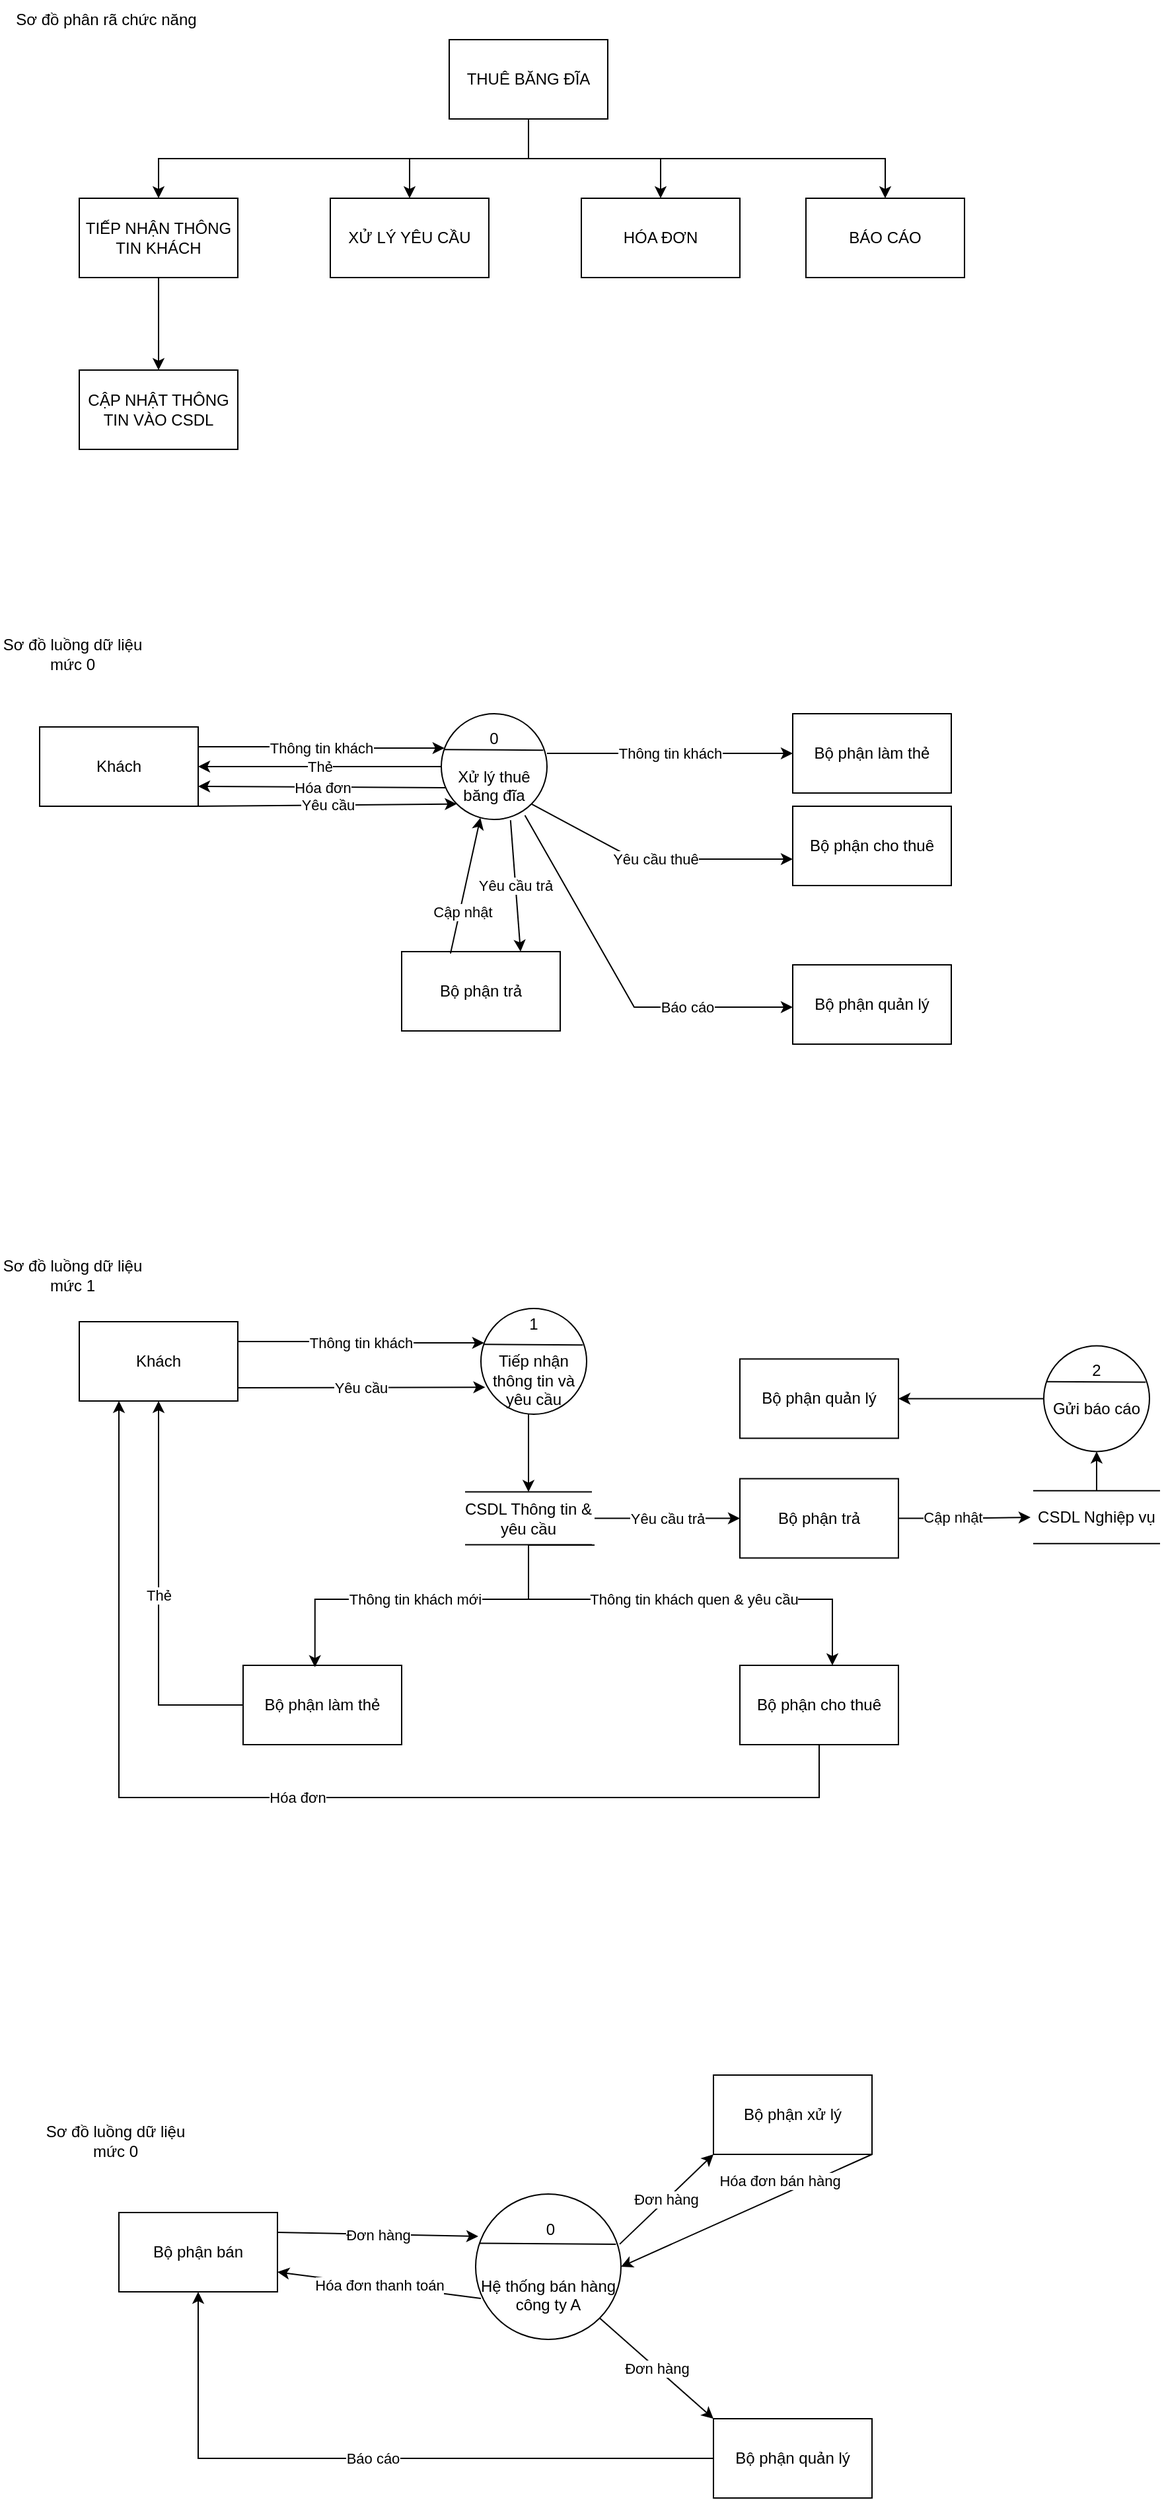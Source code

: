 <mxfile version="21.1.8" type="github">
  <diagram name="Trang-1" id="5px7r3D4sKR2rN02WqdL">
    <mxGraphModel dx="880" dy="444" grid="1" gridSize="10" guides="1" tooltips="1" connect="1" arrows="1" fold="1" page="1" pageScale="1" pageWidth="827" pageHeight="1169" math="0" shadow="0">
      <root>
        <mxCell id="0" />
        <mxCell id="1" parent="0" />
        <mxCell id="nj3y7SZ-2xfffU_VGILr-15" style="edgeStyle=orthogonalEdgeStyle;rounded=0;orthogonalLoop=1;jettySize=auto;html=1;entryX=0.5;entryY=0;entryDx=0;entryDy=0;" parent="1" source="KOxQfJe9zlFX1MplgHy2-1" target="KOxQfJe9zlFX1MplgHy2-2" edge="1">
          <mxGeometry relative="1" as="geometry">
            <Array as="points">
              <mxPoint x="440" y="170" />
              <mxPoint x="160" y="170" />
            </Array>
          </mxGeometry>
        </mxCell>
        <mxCell id="nj3y7SZ-2xfffU_VGILr-16" style="edgeStyle=orthogonalEdgeStyle;rounded=0;orthogonalLoop=1;jettySize=auto;html=1;entryX=0.5;entryY=0;entryDx=0;entryDy=0;" parent="1" source="KOxQfJe9zlFX1MplgHy2-1" target="KOxQfJe9zlFX1MplgHy2-4" edge="1">
          <mxGeometry relative="1" as="geometry" />
        </mxCell>
        <mxCell id="nj3y7SZ-2xfffU_VGILr-17" style="edgeStyle=orthogonalEdgeStyle;rounded=0;orthogonalLoop=1;jettySize=auto;html=1;entryX=0.5;entryY=0;entryDx=0;entryDy=0;" parent="1" source="KOxQfJe9zlFX1MplgHy2-1" target="KOxQfJe9zlFX1MplgHy2-6" edge="1">
          <mxGeometry relative="1" as="geometry">
            <Array as="points">
              <mxPoint x="440" y="170" />
              <mxPoint x="710" y="170" />
            </Array>
          </mxGeometry>
        </mxCell>
        <mxCell id="nj3y7SZ-2xfffU_VGILr-18" style="edgeStyle=orthogonalEdgeStyle;rounded=0;orthogonalLoop=1;jettySize=auto;html=1;entryX=0.5;entryY=0;entryDx=0;entryDy=0;" parent="1" source="KOxQfJe9zlFX1MplgHy2-1" target="KOxQfJe9zlFX1MplgHy2-5" edge="1">
          <mxGeometry relative="1" as="geometry" />
        </mxCell>
        <mxCell id="KOxQfJe9zlFX1MplgHy2-1" value="THUÊ BĂNG ĐĨA" style="rounded=0;whiteSpace=wrap;html=1;" parent="1" vertex="1">
          <mxGeometry x="380" y="80" width="120" height="60" as="geometry" />
        </mxCell>
        <mxCell id="nj3y7SZ-2xfffU_VGILr-19" style="edgeStyle=orthogonalEdgeStyle;rounded=0;orthogonalLoop=1;jettySize=auto;html=1;" parent="1" source="KOxQfJe9zlFX1MplgHy2-2" target="KOxQfJe9zlFX1MplgHy2-3" edge="1">
          <mxGeometry relative="1" as="geometry" />
        </mxCell>
        <mxCell id="KOxQfJe9zlFX1MplgHy2-2" value="TIẾP NHẬN THÔNG TIN KHÁCH" style="rounded=0;whiteSpace=wrap;html=1;" parent="1" vertex="1">
          <mxGeometry x="100" y="200" width="120" height="60" as="geometry" />
        </mxCell>
        <mxCell id="KOxQfJe9zlFX1MplgHy2-3" value="CẬP NHẬT THÔNG TIN VÀO CSDL" style="rounded=0;whiteSpace=wrap;html=1;" parent="1" vertex="1">
          <mxGeometry x="100" y="330" width="120" height="60" as="geometry" />
        </mxCell>
        <mxCell id="KOxQfJe9zlFX1MplgHy2-4" value="XỬ LÝ YÊU CẦU" style="rounded=0;whiteSpace=wrap;html=1;" parent="1" vertex="1">
          <mxGeometry x="290" y="200" width="120" height="60" as="geometry" />
        </mxCell>
        <mxCell id="KOxQfJe9zlFX1MplgHy2-5" value="HÓA ĐƠN" style="rounded=0;whiteSpace=wrap;html=1;" parent="1" vertex="1">
          <mxGeometry x="480" y="200" width="120" height="60" as="geometry" />
        </mxCell>
        <mxCell id="KOxQfJe9zlFX1MplgHy2-6" value="BÁO CÁO" style="rounded=0;whiteSpace=wrap;html=1;" parent="1" vertex="1">
          <mxGeometry x="650" y="200" width="120" height="60" as="geometry" />
        </mxCell>
        <mxCell id="KOxQfJe9zlFX1MplgHy2-7" value="Sơ đồ luồng dữ liệu mức 0" style="text;html=1;strokeColor=none;fillColor=none;align=center;verticalAlign=middle;whiteSpace=wrap;rounded=0;" parent="1" vertex="1">
          <mxGeometry x="40" y="520" width="110" height="50" as="geometry" />
        </mxCell>
        <mxCell id="KOxQfJe9zlFX1MplgHy2-8" value="Sơ đồ phân rã chức năng" style="text;html=1;align=center;verticalAlign=middle;resizable=0;points=[];autosize=1;strokeColor=none;fillColor=none;" parent="1" vertex="1">
          <mxGeometry x="40" y="50" width="160" height="30" as="geometry" />
        </mxCell>
        <mxCell id="nj3y7SZ-2xfffU_VGILr-7" value="Thẻ" style="edgeStyle=orthogonalEdgeStyle;rounded=0;orthogonalLoop=1;jettySize=auto;html=1;exitX=0;exitY=0.5;exitDx=0;exitDy=0;entryX=1;entryY=0.5;entryDx=0;entryDy=0;" parent="1" source="KOxQfJe9zlFX1MplgHy2-9" target="nj3y7SZ-2xfffU_VGILr-1" edge="1">
          <mxGeometry relative="1" as="geometry" />
        </mxCell>
        <mxCell id="KOxQfJe9zlFX1MplgHy2-9" value="0&lt;br&gt;&lt;br&gt;Xử lý thuê băng đĩa" style="ellipse;whiteSpace=wrap;html=1;aspect=fixed;" parent="1" vertex="1">
          <mxGeometry x="374" y="590" width="80" height="80" as="geometry" />
        </mxCell>
        <mxCell id="KOxQfJe9zlFX1MplgHy2-10" value="" style="endArrow=none;html=1;rounded=0;entryX=0.965;entryY=0.345;entryDx=0;entryDy=0;entryPerimeter=0;exitX=0.024;exitY=0.339;exitDx=0;exitDy=0;exitPerimeter=0;" parent="1" source="KOxQfJe9zlFX1MplgHy2-9" target="KOxQfJe9zlFX1MplgHy2-9" edge="1">
          <mxGeometry width="50" height="50" relative="1" as="geometry">
            <mxPoint x="374" y="620" as="sourcePoint" />
            <mxPoint x="424" y="570" as="targetPoint" />
          </mxGeometry>
        </mxCell>
        <mxCell id="nj3y7SZ-2xfffU_VGILr-3" value="Thông tin khách" style="edgeStyle=orthogonalEdgeStyle;rounded=0;orthogonalLoop=1;jettySize=auto;html=1;exitX=1;exitY=0.25;exitDx=0;exitDy=0;entryX=0.03;entryY=0.325;entryDx=0;entryDy=0;entryPerimeter=0;" parent="1" source="nj3y7SZ-2xfffU_VGILr-1" target="KOxQfJe9zlFX1MplgHy2-9" edge="1">
          <mxGeometry relative="1" as="geometry" />
        </mxCell>
        <mxCell id="nj3y7SZ-2xfffU_VGILr-1" value="Khách" style="rounded=0;whiteSpace=wrap;html=1;" parent="1" vertex="1">
          <mxGeometry x="70" y="600" width="120" height="60" as="geometry" />
        </mxCell>
        <mxCell id="nj3y7SZ-2xfffU_VGILr-2" value="Bộ phận làm thẻ" style="rounded=0;whiteSpace=wrap;html=1;" parent="1" vertex="1">
          <mxGeometry x="640" y="590" width="120" height="60" as="geometry" />
        </mxCell>
        <mxCell id="nj3y7SZ-2xfffU_VGILr-6" value="Hóa đơn" style="endArrow=classic;html=1;rounded=0;entryX=1;entryY=0.75;entryDx=0;entryDy=0;exitX=0.041;exitY=0.7;exitDx=0;exitDy=0;exitPerimeter=0;" parent="1" source="KOxQfJe9zlFX1MplgHy2-9" target="nj3y7SZ-2xfffU_VGILr-1" edge="1">
          <mxGeometry width="50" height="50" relative="1" as="geometry">
            <mxPoint x="360" y="580" as="sourcePoint" />
            <mxPoint x="410" y="530" as="targetPoint" />
          </mxGeometry>
        </mxCell>
        <mxCell id="nj3y7SZ-2xfffU_VGILr-10" value="Yêu cầu" style="endArrow=classic;html=1;rounded=0;exitX=1;exitY=1;exitDx=0;exitDy=0;entryX=0;entryY=1;entryDx=0;entryDy=0;" parent="1" source="nj3y7SZ-2xfffU_VGILr-1" target="KOxQfJe9zlFX1MplgHy2-9" edge="1">
          <mxGeometry width="50" height="50" relative="1" as="geometry">
            <mxPoint x="250" y="740" as="sourcePoint" />
            <mxPoint x="300" y="690" as="targetPoint" />
          </mxGeometry>
        </mxCell>
        <mxCell id="nj3y7SZ-2xfffU_VGILr-12" value="Bộ phận quản lý" style="rounded=0;whiteSpace=wrap;html=1;" parent="1" vertex="1">
          <mxGeometry x="640" y="780" width="120" height="60" as="geometry" />
        </mxCell>
        <mxCell id="nj3y7SZ-2xfffU_VGILr-20" value="Sơ đồ luồng dữ liệu mức 1" style="text;html=1;strokeColor=none;fillColor=none;align=center;verticalAlign=middle;whiteSpace=wrap;rounded=0;" parent="1" vertex="1">
          <mxGeometry x="40" y="990" width="110" height="50" as="geometry" />
        </mxCell>
        <mxCell id="nj3y7SZ-2xfffU_VGILr-23" value="1&lt;br&gt;&lt;br&gt;Tiếp nhận thông tin và yêu cầu" style="ellipse;whiteSpace=wrap;html=1;aspect=fixed;" parent="1" vertex="1">
          <mxGeometry x="404" y="1040" width="80" height="80" as="geometry" />
        </mxCell>
        <mxCell id="nj3y7SZ-2xfffU_VGILr-24" value="" style="endArrow=none;html=1;rounded=0;entryX=0.965;entryY=0.345;entryDx=0;entryDy=0;entryPerimeter=0;exitX=0.024;exitY=0.339;exitDx=0;exitDy=0;exitPerimeter=0;" parent="1" source="nj3y7SZ-2xfffU_VGILr-23" target="nj3y7SZ-2xfffU_VGILr-23" edge="1">
          <mxGeometry width="50" height="50" relative="1" as="geometry">
            <mxPoint x="404" y="1070" as="sourcePoint" />
            <mxPoint x="454" y="1020" as="targetPoint" />
          </mxGeometry>
        </mxCell>
        <mxCell id="nj3y7SZ-2xfffU_VGILr-25" value="Thông tin khách" style="edgeStyle=orthogonalEdgeStyle;rounded=0;orthogonalLoop=1;jettySize=auto;html=1;exitX=1;exitY=0.25;exitDx=0;exitDy=0;entryX=0.03;entryY=0.325;entryDx=0;entryDy=0;entryPerimeter=0;" parent="1" source="nj3y7SZ-2xfffU_VGILr-26" target="nj3y7SZ-2xfffU_VGILr-23" edge="1">
          <mxGeometry relative="1" as="geometry" />
        </mxCell>
        <mxCell id="nj3y7SZ-2xfffU_VGILr-26" value="Khách" style="rounded=0;whiteSpace=wrap;html=1;" parent="1" vertex="1">
          <mxGeometry x="100" y="1050" width="120" height="60" as="geometry" />
        </mxCell>
        <mxCell id="nj3y7SZ-2xfffU_VGILr-56" value="Thẻ" style="edgeStyle=orthogonalEdgeStyle;rounded=0;orthogonalLoop=1;jettySize=auto;html=1;entryX=0.5;entryY=1;entryDx=0;entryDy=0;" parent="1" source="nj3y7SZ-2xfffU_VGILr-27" target="nj3y7SZ-2xfffU_VGILr-26" edge="1">
          <mxGeometry relative="1" as="geometry" />
        </mxCell>
        <mxCell id="nj3y7SZ-2xfffU_VGILr-27" value="Bộ phận làm thẻ" style="rounded=0;whiteSpace=wrap;html=1;" parent="1" vertex="1">
          <mxGeometry x="224" y="1310" width="120" height="60" as="geometry" />
        </mxCell>
        <mxCell id="nj3y7SZ-2xfffU_VGILr-31" value="Bộ phận quản lý" style="rounded=0;whiteSpace=wrap;html=1;" parent="1" vertex="1">
          <mxGeometry x="600" y="1078.2" width="120" height="60" as="geometry" />
        </mxCell>
        <mxCell id="nj3y7SZ-2xfffU_VGILr-32" value="Yêu cầu" style="endArrow=classic;html=1;rounded=0;entryX=0.041;entryY=0.745;entryDx=0;entryDy=0;entryPerimeter=0;" parent="1" target="nj3y7SZ-2xfffU_VGILr-23" edge="1">
          <mxGeometry width="50" height="50" relative="1" as="geometry">
            <mxPoint x="220" y="1100" as="sourcePoint" />
            <mxPoint x="270" y="1050" as="targetPoint" />
          </mxGeometry>
        </mxCell>
        <mxCell id="nj3y7SZ-2xfffU_VGILr-35" value="Bộ phận cho thuê" style="rounded=0;whiteSpace=wrap;html=1;" parent="1" vertex="1">
          <mxGeometry x="640" y="660" width="120" height="60" as="geometry" />
        </mxCell>
        <mxCell id="nj3y7SZ-2xfffU_VGILr-38" value="Yêu cầu thuê" style="endArrow=classic;html=1;rounded=0;exitX=1;exitY=1;exitDx=0;exitDy=0;" parent="1" source="KOxQfJe9zlFX1MplgHy2-9" edge="1">
          <mxGeometry width="50" height="50" relative="1" as="geometry">
            <mxPoint x="590" y="750" as="sourcePoint" />
            <mxPoint x="640" y="700" as="targetPoint" />
            <Array as="points">
              <mxPoint x="520" y="700" />
            </Array>
          </mxGeometry>
        </mxCell>
        <mxCell id="nj3y7SZ-2xfffU_VGILr-40" value="Thông tin khách" style="endArrow=classic;html=1;rounded=0;entryX=0;entryY=0.5;entryDx=0;entryDy=0;" parent="1" target="nj3y7SZ-2xfffU_VGILr-2" edge="1">
          <mxGeometry width="50" height="50" relative="1" as="geometry">
            <mxPoint x="454" y="620" as="sourcePoint" />
            <mxPoint x="504" y="570" as="targetPoint" />
          </mxGeometry>
        </mxCell>
        <mxCell id="nj3y7SZ-2xfffU_VGILr-67" style="edgeStyle=orthogonalEdgeStyle;rounded=0;orthogonalLoop=1;jettySize=auto;html=1;exitX=0;exitY=0.5;exitDx=0;exitDy=0;" parent="1" source="nj3y7SZ-2xfffU_VGILr-41" target="nj3y7SZ-2xfffU_VGILr-31" edge="1">
          <mxGeometry relative="1" as="geometry">
            <Array as="points" />
          </mxGeometry>
        </mxCell>
        <mxCell id="nj3y7SZ-2xfffU_VGILr-41" value="2&lt;br&gt;&lt;br&gt;Gửi báo cáo&lt;br&gt;&amp;nbsp;" style="ellipse;whiteSpace=wrap;html=1;aspect=fixed;" parent="1" vertex="1">
          <mxGeometry x="830" y="1068.2" width="80" height="80" as="geometry" />
        </mxCell>
        <mxCell id="nj3y7SZ-2xfffU_VGILr-42" value="" style="endArrow=none;html=1;rounded=0;entryX=0.965;entryY=0.345;entryDx=0;entryDy=0;entryPerimeter=0;exitX=0.024;exitY=0.339;exitDx=0;exitDy=0;exitPerimeter=0;" parent="1" source="nj3y7SZ-2xfffU_VGILr-41" target="nj3y7SZ-2xfffU_VGILr-41" edge="1">
          <mxGeometry width="50" height="50" relative="1" as="geometry">
            <mxPoint x="470" y="1099.2" as="sourcePoint" />
            <mxPoint x="520" y="1049.2" as="targetPoint" />
          </mxGeometry>
        </mxCell>
        <mxCell id="nj3y7SZ-2xfffU_VGILr-60" value="Hóa đơn" style="edgeStyle=orthogonalEdgeStyle;rounded=0;orthogonalLoop=1;jettySize=auto;html=1;entryX=0.25;entryY=1;entryDx=0;entryDy=0;" parent="1" source="nj3y7SZ-2xfffU_VGILr-43" target="nj3y7SZ-2xfffU_VGILr-26" edge="1">
          <mxGeometry relative="1" as="geometry">
            <Array as="points">
              <mxPoint x="660" y="1410" />
              <mxPoint x="130" y="1410" />
            </Array>
          </mxGeometry>
        </mxCell>
        <mxCell id="nj3y7SZ-2xfffU_VGILr-64" style="edgeStyle=orthogonalEdgeStyle;rounded=0;orthogonalLoop=1;jettySize=auto;html=1;exitX=1;exitY=0.5;exitDx=0;exitDy=0;" parent="1" source="nj3y7SZ-2xfffU_VGILr-68" edge="1">
          <mxGeometry relative="1" as="geometry">
            <mxPoint x="820" y="1198" as="targetPoint" />
          </mxGeometry>
        </mxCell>
        <mxCell id="nj3y7SZ-2xfffU_VGILr-65" value="Cập nhật" style="edgeLabel;html=1;align=center;verticalAlign=middle;resizable=0;points=[];" parent="nj3y7SZ-2xfffU_VGILr-64" vertex="1" connectable="0">
          <mxGeometry x="-0.275" y="-2" relative="1" as="geometry">
            <mxPoint x="4" y="-3" as="offset" />
          </mxGeometry>
        </mxCell>
        <mxCell id="nj3y7SZ-2xfffU_VGILr-43" value="Bộ phận cho thuê" style="rounded=0;whiteSpace=wrap;html=1;" parent="1" vertex="1">
          <mxGeometry x="600" y="1310" width="120" height="60" as="geometry" />
        </mxCell>
        <mxCell id="nj3y7SZ-2xfffU_VGILr-44" value="" style="endArrow=none;html=1;rounded=0;" parent="1" edge="1">
          <mxGeometry width="50" height="50" relative="1" as="geometry">
            <mxPoint x="392" y="1178.77" as="sourcePoint" />
            <mxPoint x="488" y="1178.77" as="targetPoint" />
          </mxGeometry>
        </mxCell>
        <mxCell id="nj3y7SZ-2xfffU_VGILr-45" value="" style="endArrow=none;html=1;rounded=0;" parent="1" edge="1">
          <mxGeometry width="50" height="50" relative="1" as="geometry">
            <mxPoint x="392" y="1218.77" as="sourcePoint" />
            <mxPoint x="488" y="1218.77" as="targetPoint" />
          </mxGeometry>
        </mxCell>
        <mxCell id="nj3y7SZ-2xfffU_VGILr-51" value="Thông tin khách mới" style="edgeStyle=orthogonalEdgeStyle;rounded=0;orthogonalLoop=1;jettySize=auto;html=1;exitX=0.5;exitY=1;exitDx=0;exitDy=0;entryX=0.453;entryY=0.023;entryDx=0;entryDy=0;entryPerimeter=0;" parent="1" source="nj3y7SZ-2xfffU_VGILr-46" target="nj3y7SZ-2xfffU_VGILr-27" edge="1">
          <mxGeometry relative="1" as="geometry">
            <mxPoint x="380" y="1218.77" as="sourcePoint" />
            <Array as="points">
              <mxPoint x="440" y="1260" />
              <mxPoint x="278" y="1260" />
            </Array>
          </mxGeometry>
        </mxCell>
        <mxCell id="nj3y7SZ-2xfffU_VGILr-52" value="Thông tin khách quen &amp;amp; yêu cầu" style="edgeStyle=orthogonalEdgeStyle;rounded=0;orthogonalLoop=1;jettySize=auto;html=1;" parent="1" target="nj3y7SZ-2xfffU_VGILr-43" edge="1">
          <mxGeometry x="0.161" relative="1" as="geometry">
            <mxPoint x="490" y="1219" as="sourcePoint" />
            <Array as="points">
              <mxPoint x="440" y="1219" />
              <mxPoint x="440" y="1260" />
              <mxPoint x="670" y="1260" />
            </Array>
            <mxPoint as="offset" />
          </mxGeometry>
        </mxCell>
        <mxCell id="nj3y7SZ-2xfffU_VGILr-69" value="Yêu cầu trả" style="edgeStyle=orthogonalEdgeStyle;rounded=0;orthogonalLoop=1;jettySize=auto;html=1;entryX=0;entryY=0.5;entryDx=0;entryDy=0;" parent="1" source="nj3y7SZ-2xfffU_VGILr-46" target="nj3y7SZ-2xfffU_VGILr-68" edge="1">
          <mxGeometry relative="1" as="geometry" />
        </mxCell>
        <mxCell id="nj3y7SZ-2xfffU_VGILr-46" value="CSDL Thông tin &amp;amp; yêu cầu" style="text;html=1;strokeColor=none;fillColor=none;align=center;verticalAlign=middle;whiteSpace=wrap;rounded=0;" parent="1" vertex="1">
          <mxGeometry x="390" y="1178.77" width="100" height="40" as="geometry" />
        </mxCell>
        <mxCell id="nj3y7SZ-2xfffU_VGILr-54" value="" style="endArrow=classic;html=1;rounded=0;entryX=0.5;entryY=0;entryDx=0;entryDy=0;" parent="1" target="nj3y7SZ-2xfffU_VGILr-46" edge="1">
          <mxGeometry width="50" height="50" relative="1" as="geometry">
            <mxPoint x="440" y="1120" as="sourcePoint" />
            <mxPoint x="490" y="1070" as="targetPoint" />
          </mxGeometry>
        </mxCell>
        <mxCell id="nj3y7SZ-2xfffU_VGILr-61" value="" style="endArrow=none;html=1;rounded=0;" parent="1" edge="1">
          <mxGeometry width="50" height="50" relative="1" as="geometry">
            <mxPoint x="822" y="1177.86" as="sourcePoint" />
            <mxPoint x="918" y="1177.86" as="targetPoint" />
          </mxGeometry>
        </mxCell>
        <mxCell id="nj3y7SZ-2xfffU_VGILr-62" value="" style="endArrow=none;html=1;rounded=0;" parent="1" edge="1">
          <mxGeometry width="50" height="50" relative="1" as="geometry">
            <mxPoint x="822" y="1217.86" as="sourcePoint" />
            <mxPoint x="918" y="1217.86" as="targetPoint" />
          </mxGeometry>
        </mxCell>
        <mxCell id="nj3y7SZ-2xfffU_VGILr-66" style="edgeStyle=orthogonalEdgeStyle;rounded=0;orthogonalLoop=1;jettySize=auto;html=1;exitX=0.5;exitY=0;exitDx=0;exitDy=0;entryX=0.5;entryY=1;entryDx=0;entryDy=0;" parent="1" source="nj3y7SZ-2xfffU_VGILr-63" target="nj3y7SZ-2xfffU_VGILr-41" edge="1">
          <mxGeometry relative="1" as="geometry" />
        </mxCell>
        <mxCell id="nj3y7SZ-2xfffU_VGILr-63" value="CSDL Nghiệp vụ" style="text;html=1;strokeColor=none;fillColor=none;align=center;verticalAlign=middle;whiteSpace=wrap;rounded=0;" parent="1" vertex="1">
          <mxGeometry x="820" y="1177.86" width="100" height="40" as="geometry" />
        </mxCell>
        <mxCell id="nj3y7SZ-2xfffU_VGILr-68" value="Bộ phận trả" style="rounded=0;whiteSpace=wrap;html=1;" parent="1" vertex="1">
          <mxGeometry x="600" y="1168.77" width="120" height="60" as="geometry" />
        </mxCell>
        <mxCell id="nj3y7SZ-2xfffU_VGILr-70" value="Bộ phận trả" style="rounded=0;whiteSpace=wrap;html=1;" parent="1" vertex="1">
          <mxGeometry x="344" y="770" width="120" height="60" as="geometry" />
        </mxCell>
        <mxCell id="nj3y7SZ-2xfffU_VGILr-73" value="Báo cáo" style="endArrow=classic;html=1;rounded=0;exitX=0.791;exitY=0.961;exitDx=0;exitDy=0;exitPerimeter=0;" parent="1" source="KOxQfJe9zlFX1MplgHy2-9" edge="1">
          <mxGeometry x="0.443" width="50" height="50" relative="1" as="geometry">
            <mxPoint x="442" y="770" as="sourcePoint" />
            <mxPoint x="640" y="812" as="targetPoint" />
            <Array as="points">
              <mxPoint x="520" y="812" />
            </Array>
            <mxPoint as="offset" />
          </mxGeometry>
        </mxCell>
        <mxCell id="nj3y7SZ-2xfffU_VGILr-75" value="Yêu cầu trả" style="endArrow=classic;html=1;rounded=0;exitX=0.655;exitY=1.007;exitDx=0;exitDy=0;exitPerimeter=0;entryX=0.75;entryY=0;entryDx=0;entryDy=0;" parent="1" source="KOxQfJe9zlFX1MplgHy2-9" target="nj3y7SZ-2xfffU_VGILr-70" edge="1">
          <mxGeometry width="50" height="50" relative="1" as="geometry">
            <mxPoint x="490" y="780" as="sourcePoint" />
            <mxPoint x="540" y="730" as="targetPoint" />
          </mxGeometry>
        </mxCell>
        <mxCell id="nj3y7SZ-2xfffU_VGILr-76" value="Cập nhật" style="endArrow=classic;html=1;rounded=0;entryX=0.37;entryY=0.984;entryDx=0;entryDy=0;entryPerimeter=0;exitX=0.308;exitY=0.024;exitDx=0;exitDy=0;exitPerimeter=0;" parent="1" source="nj3y7SZ-2xfffU_VGILr-70" target="KOxQfJe9zlFX1MplgHy2-9" edge="1">
          <mxGeometry x="-0.379" y="-2" width="50" height="50" relative="1" as="geometry">
            <mxPoint x="380" y="740" as="sourcePoint" />
            <mxPoint x="434" y="790" as="targetPoint" />
            <mxPoint as="offset" />
          </mxGeometry>
        </mxCell>
        <mxCell id="G17NPDU0NutHbwTXevD7-1" value="Sơ đồ luồng dữ liệu mức 0" style="text;html=1;strokeColor=none;fillColor=none;align=center;verticalAlign=middle;whiteSpace=wrap;rounded=0;" vertex="1" parent="1">
          <mxGeometry x="65" y="1640" width="125" height="60" as="geometry" />
        </mxCell>
        <mxCell id="G17NPDU0NutHbwTXevD7-2" value="&amp;nbsp;0&lt;br&gt;&lt;br&gt;&lt;br&gt;Hệ thống bán hàng&lt;br&gt;công ty A&lt;br&gt;" style="ellipse;whiteSpace=wrap;html=1;aspect=fixed;" vertex="1" parent="1">
          <mxGeometry x="400" y="1710" width="110" height="110" as="geometry" />
        </mxCell>
        <mxCell id="G17NPDU0NutHbwTXevD7-3" value="" style="endArrow=none;html=1;rounded=0;entryX=0.965;entryY=0.345;entryDx=0;entryDy=0;entryPerimeter=0;exitX=0.024;exitY=0.339;exitDx=0;exitDy=0;exitPerimeter=0;" edge="1" source="G17NPDU0NutHbwTXevD7-2" target="G17NPDU0NutHbwTXevD7-2" parent="1">
          <mxGeometry width="50" height="50" relative="1" as="geometry">
            <mxPoint x="400" y="1740" as="sourcePoint" />
            <mxPoint x="450" y="1690" as="targetPoint" />
          </mxGeometry>
        </mxCell>
        <mxCell id="G17NPDU0NutHbwTXevD7-4" value="Bộ phận bán" style="rounded=0;whiteSpace=wrap;html=1;" vertex="1" parent="1">
          <mxGeometry x="130" y="1724" width="120" height="60" as="geometry" />
        </mxCell>
        <mxCell id="G17NPDU0NutHbwTXevD7-5" value="Đơn hàng" style="endArrow=classic;html=1;rounded=0;exitX=1;exitY=0.25;exitDx=0;exitDy=0;entryX=0.018;entryY=0.291;entryDx=0;entryDy=0;entryPerimeter=0;" edge="1" parent="1" source="G17NPDU0NutHbwTXevD7-4" target="G17NPDU0NutHbwTXevD7-2">
          <mxGeometry width="50" height="50" relative="1" as="geometry">
            <mxPoint x="430" y="1680" as="sourcePoint" />
            <mxPoint x="480" y="1630" as="targetPoint" />
          </mxGeometry>
        </mxCell>
        <mxCell id="G17NPDU0NutHbwTXevD7-6" value="Đơn hàng" style="endArrow=classic;html=1;rounded=0;exitX=0.991;exitY=0.345;exitDx=0;exitDy=0;exitPerimeter=0;" edge="1" parent="1" source="G17NPDU0NutHbwTXevD7-2">
          <mxGeometry width="50" height="50" relative="1" as="geometry">
            <mxPoint x="550" y="1740" as="sourcePoint" />
            <mxPoint x="580" y="1680" as="targetPoint" />
          </mxGeometry>
        </mxCell>
        <mxCell id="G17NPDU0NutHbwTXevD7-8" value="Bộ phận xử lý" style="rounded=0;whiteSpace=wrap;html=1;" vertex="1" parent="1">
          <mxGeometry x="580" y="1620" width="120" height="60" as="geometry" />
        </mxCell>
        <mxCell id="G17NPDU0NutHbwTXevD7-11" value="Báo cáo" style="edgeStyle=orthogonalEdgeStyle;rounded=0;orthogonalLoop=1;jettySize=auto;html=1;entryX=0.5;entryY=1;entryDx=0;entryDy=0;" edge="1" parent="1" source="G17NPDU0NutHbwTXevD7-9" target="G17NPDU0NutHbwTXevD7-4">
          <mxGeometry relative="1" as="geometry" />
        </mxCell>
        <mxCell id="G17NPDU0NutHbwTXevD7-9" value="Bộ phận quản lý" style="rounded=0;whiteSpace=wrap;html=1;" vertex="1" parent="1">
          <mxGeometry x="580" y="1880" width="120" height="60" as="geometry" />
        </mxCell>
        <mxCell id="G17NPDU0NutHbwTXevD7-10" value="Đơn hàng" style="endArrow=classic;html=1;rounded=0;exitX=1;exitY=1;exitDx=0;exitDy=0;entryX=0;entryY=0;entryDx=0;entryDy=0;" edge="1" parent="1" source="G17NPDU0NutHbwTXevD7-2" target="G17NPDU0NutHbwTXevD7-9">
          <mxGeometry width="50" height="50" relative="1" as="geometry">
            <mxPoint x="510" y="1868" as="sourcePoint" />
            <mxPoint x="581" y="1800" as="targetPoint" />
          </mxGeometry>
        </mxCell>
        <mxCell id="G17NPDU0NutHbwTXevD7-12" value="Hóa đơn bán hàng" style="endArrow=classic;html=1;rounded=0;exitX=1;exitY=1;exitDx=0;exitDy=0;entryX=1;entryY=0.5;entryDx=0;entryDy=0;" edge="1" parent="1" source="G17NPDU0NutHbwTXevD7-8" target="G17NPDU0NutHbwTXevD7-2">
          <mxGeometry x="-0.308" y="-10" width="50" height="50" relative="1" as="geometry">
            <mxPoint x="620" y="1800" as="sourcePoint" />
            <mxPoint x="670" y="1750" as="targetPoint" />
            <mxPoint as="offset" />
          </mxGeometry>
        </mxCell>
        <mxCell id="G17NPDU0NutHbwTXevD7-14" value="Hóa đơn thanh toán" style="endArrow=classic;html=1;rounded=0;entryX=1;entryY=0.75;entryDx=0;entryDy=0;exitX=0.036;exitY=0.718;exitDx=0;exitDy=0;exitPerimeter=0;" edge="1" parent="1" source="G17NPDU0NutHbwTXevD7-2" target="G17NPDU0NutHbwTXevD7-4">
          <mxGeometry width="50" height="50" relative="1" as="geometry">
            <mxPoint x="430" y="1840" as="sourcePoint" />
            <mxPoint x="480" y="1790" as="targetPoint" />
          </mxGeometry>
        </mxCell>
      </root>
    </mxGraphModel>
  </diagram>
</mxfile>

